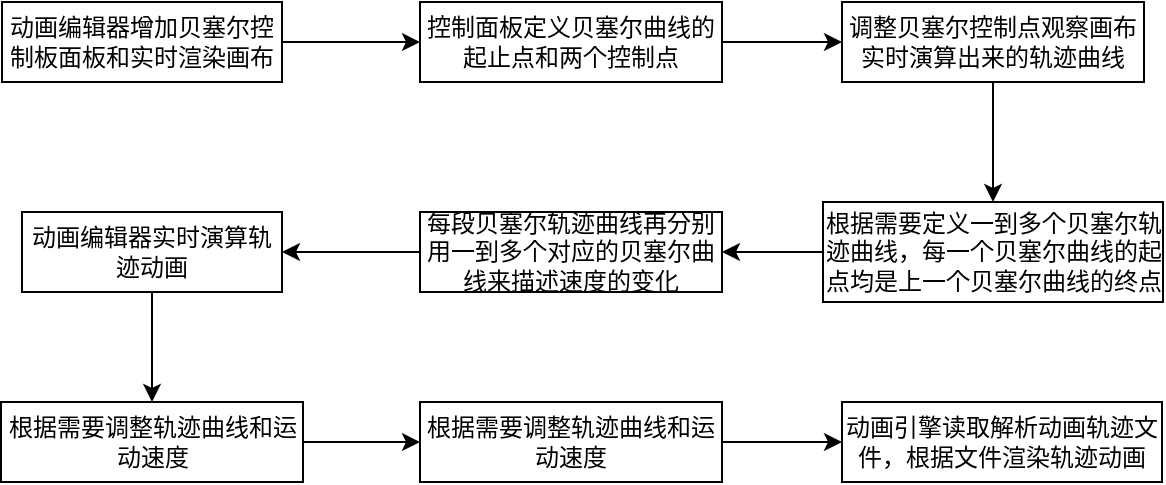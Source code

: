 <mxfile version="14.7.10" type="github">
  <diagram id="OuW8DUqOfbiBt_Pd2nJq" name="第 1 页">
    <mxGraphModel dx="1249" dy="685" grid="1" gridSize="10" guides="1" tooltips="1" connect="1" arrows="1" fold="1" page="1" pageScale="1" pageWidth="827" pageHeight="1169" math="0" shadow="0">
      <root>
        <mxCell id="0" />
        <mxCell id="1" parent="0" />
        <mxCell id="V1rvYBWvrynJF3RTsBWk-3" style="edgeStyle=orthogonalEdgeStyle;rounded=0;orthogonalLoop=1;jettySize=auto;html=1;exitX=1;exitY=0.5;exitDx=0;exitDy=0;" parent="1" source="V1rvYBWvrynJF3RTsBWk-1" target="V1rvYBWvrynJF3RTsBWk-2" edge="1">
          <mxGeometry relative="1" as="geometry" />
        </mxCell>
        <mxCell id="V1rvYBWvrynJF3RTsBWk-1" value="动画编辑器增加贝塞尔控制板面板和实时渲染画布" style="rounded=0;whiteSpace=wrap;html=1;" parent="1" vertex="1">
          <mxGeometry x="140" y="150" width="140" height="40" as="geometry" />
        </mxCell>
        <mxCell id="V1rvYBWvrynJF3RTsBWk-5" style="edgeStyle=orthogonalEdgeStyle;rounded=0;orthogonalLoop=1;jettySize=auto;html=1;exitX=1;exitY=0.5;exitDx=0;exitDy=0;entryX=0;entryY=0.5;entryDx=0;entryDy=0;" parent="1" source="V1rvYBWvrynJF3RTsBWk-2" target="V1rvYBWvrynJF3RTsBWk-4" edge="1">
          <mxGeometry relative="1" as="geometry" />
        </mxCell>
        <mxCell id="V1rvYBWvrynJF3RTsBWk-2" value="控制面板定义贝塞尔曲线的起止点和两个控制点" style="rounded=0;whiteSpace=wrap;html=1;" parent="1" vertex="1">
          <mxGeometry x="349" y="150" width="151" height="40" as="geometry" />
        </mxCell>
        <mxCell id="V1rvYBWvrynJF3RTsBWk-7" style="edgeStyle=orthogonalEdgeStyle;rounded=0;orthogonalLoop=1;jettySize=auto;html=1;exitX=0.5;exitY=1;exitDx=0;exitDy=0;entryX=0.5;entryY=0;entryDx=0;entryDy=0;" parent="1" source="V1rvYBWvrynJF3RTsBWk-4" target="V1rvYBWvrynJF3RTsBWk-6" edge="1">
          <mxGeometry relative="1" as="geometry" />
        </mxCell>
        <mxCell id="V1rvYBWvrynJF3RTsBWk-4" value="调整贝塞尔控制点观察画布实时演算出来的轨迹曲线" style="rounded=0;whiteSpace=wrap;html=1;" parent="1" vertex="1">
          <mxGeometry x="560" y="150" width="151" height="40" as="geometry" />
        </mxCell>
        <mxCell id="V1rvYBWvrynJF3RTsBWk-9" style="edgeStyle=orthogonalEdgeStyle;rounded=0;orthogonalLoop=1;jettySize=auto;html=1;exitX=0;exitY=0.5;exitDx=0;exitDy=0;entryX=1;entryY=0.5;entryDx=0;entryDy=0;" parent="1" source="V1rvYBWvrynJF3RTsBWk-6" target="V1rvYBWvrynJF3RTsBWk-8" edge="1">
          <mxGeometry relative="1" as="geometry" />
        </mxCell>
        <mxCell id="V1rvYBWvrynJF3RTsBWk-6" value="根据需要定义一到多个贝塞尔轨迹曲线，每一个贝塞尔曲线的起点均是上一个贝塞尔曲线的终点" style="rounded=0;whiteSpace=wrap;html=1;" parent="1" vertex="1">
          <mxGeometry x="550.5" y="250" width="170" height="50" as="geometry" />
        </mxCell>
        <mxCell id="V1rvYBWvrynJF3RTsBWk-15" style="edgeStyle=orthogonalEdgeStyle;rounded=0;orthogonalLoop=1;jettySize=auto;html=1;exitX=0;exitY=0.5;exitDx=0;exitDy=0;entryX=1;entryY=0.5;entryDx=0;entryDy=0;" parent="1" source="V1rvYBWvrynJF3RTsBWk-8" target="V1rvYBWvrynJF3RTsBWk-14" edge="1">
          <mxGeometry relative="1" as="geometry" />
        </mxCell>
        <mxCell id="V1rvYBWvrynJF3RTsBWk-8" value="每段贝塞尔轨迹曲线再分别用一到多个对应的贝塞尔曲线来描述速度的变化" style="rounded=0;whiteSpace=wrap;html=1;" parent="1" vertex="1">
          <mxGeometry x="349" y="255" width="151" height="40" as="geometry" />
        </mxCell>
        <mxCell id="cAFJ8dH-FfgCmaNwh0mT-2" style="edgeStyle=orthogonalEdgeStyle;rounded=0;orthogonalLoop=1;jettySize=auto;html=1;exitX=1;exitY=0.5;exitDx=0;exitDy=0;entryX=0;entryY=0.5;entryDx=0;entryDy=0;" edge="1" parent="1" source="V1rvYBWvrynJF3RTsBWk-10" target="cAFJ8dH-FfgCmaNwh0mT-1">
          <mxGeometry relative="1" as="geometry" />
        </mxCell>
        <mxCell id="V1rvYBWvrynJF3RTsBWk-10" value="根据需要调整轨迹曲线和运动速度" style="rounded=0;whiteSpace=wrap;html=1;" parent="1" vertex="1">
          <mxGeometry x="139.5" y="350" width="151" height="40" as="geometry" />
        </mxCell>
        <mxCell id="V1rvYBWvrynJF3RTsBWk-12" value="动画引擎读取解析动画轨迹文件，根据文件渲染轨迹动画" style="rounded=0;whiteSpace=wrap;html=1;" parent="1" vertex="1">
          <mxGeometry x="560" y="350" width="160" height="40" as="geometry" />
        </mxCell>
        <mxCell id="V1rvYBWvrynJF3RTsBWk-16" style="edgeStyle=orthogonalEdgeStyle;rounded=0;orthogonalLoop=1;jettySize=auto;html=1;exitX=0.5;exitY=1;exitDx=0;exitDy=0;entryX=0.5;entryY=0;entryDx=0;entryDy=0;" parent="1" source="V1rvYBWvrynJF3RTsBWk-14" target="V1rvYBWvrynJF3RTsBWk-10" edge="1">
          <mxGeometry relative="1" as="geometry" />
        </mxCell>
        <mxCell id="V1rvYBWvrynJF3RTsBWk-14" value="动画编辑器实时演算轨迹动画" style="rounded=0;whiteSpace=wrap;html=1;" parent="1" vertex="1">
          <mxGeometry x="150" y="255" width="130" height="40" as="geometry" />
        </mxCell>
        <mxCell id="cAFJ8dH-FfgCmaNwh0mT-3" style="edgeStyle=orthogonalEdgeStyle;rounded=0;orthogonalLoop=1;jettySize=auto;html=1;exitX=1;exitY=0.5;exitDx=0;exitDy=0;entryX=0;entryY=0.5;entryDx=0;entryDy=0;" edge="1" parent="1" source="cAFJ8dH-FfgCmaNwh0mT-1" target="V1rvYBWvrynJF3RTsBWk-12">
          <mxGeometry relative="1" as="geometry" />
        </mxCell>
        <mxCell id="cAFJ8dH-FfgCmaNwh0mT-1" value="根据需要调整轨迹曲线和运动速度" style="rounded=0;whiteSpace=wrap;html=1;" vertex="1" parent="1">
          <mxGeometry x="349" y="350" width="151" height="40" as="geometry" />
        </mxCell>
      </root>
    </mxGraphModel>
  </diagram>
</mxfile>
